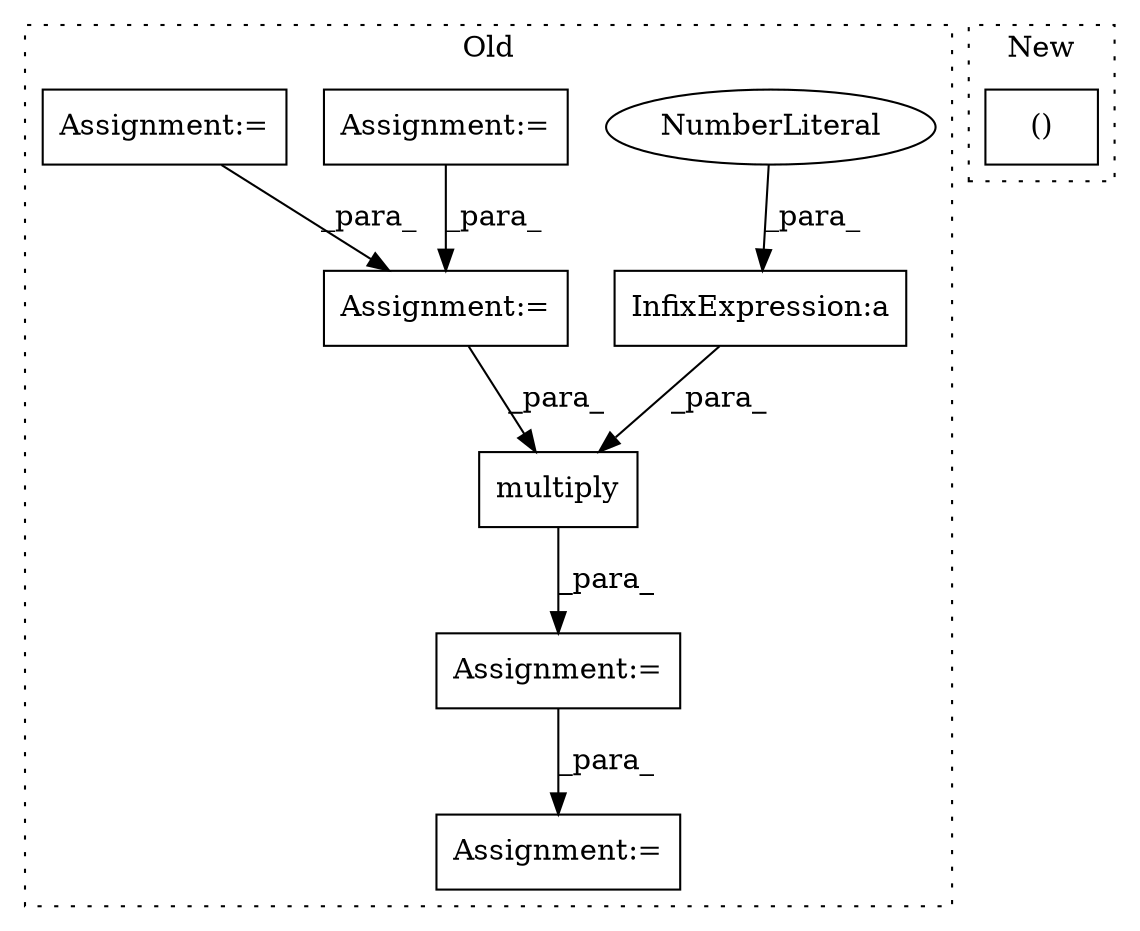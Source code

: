 digraph G {
subgraph cluster0 {
1 [label="multiply" a="32" s="13025,13089" l="9,1" shape="box"];
3 [label="Assignment:=" a="7" s="13248" l="1" shape="box"];
4 [label="Assignment:=" a="7" s="13013" l="1" shape="box"];
5 [label="Assignment:=" a="7" s="12584" l="1" shape="box"];
6 [label="InfixExpression:a" a="27" s="13054" l="3" shape="box"];
7 [label="NumberLiteral" a="34" s="13051" l="3" shape="ellipse"];
8 [label="Assignment:=" a="7" s="12609" l="1" shape="box"];
9 [label="Assignment:=" a="7" s="12921" l="1" shape="box"];
label = "Old";
style="dotted";
}
subgraph cluster1 {
2 [label="()" a="106" s="10526" l="45" shape="box"];
label = "New";
style="dotted";
}
1 -> 4 [label="_para_"];
4 -> 3 [label="_para_"];
5 -> 9 [label="_para_"];
6 -> 1 [label="_para_"];
7 -> 6 [label="_para_"];
8 -> 9 [label="_para_"];
9 -> 1 [label="_para_"];
}
